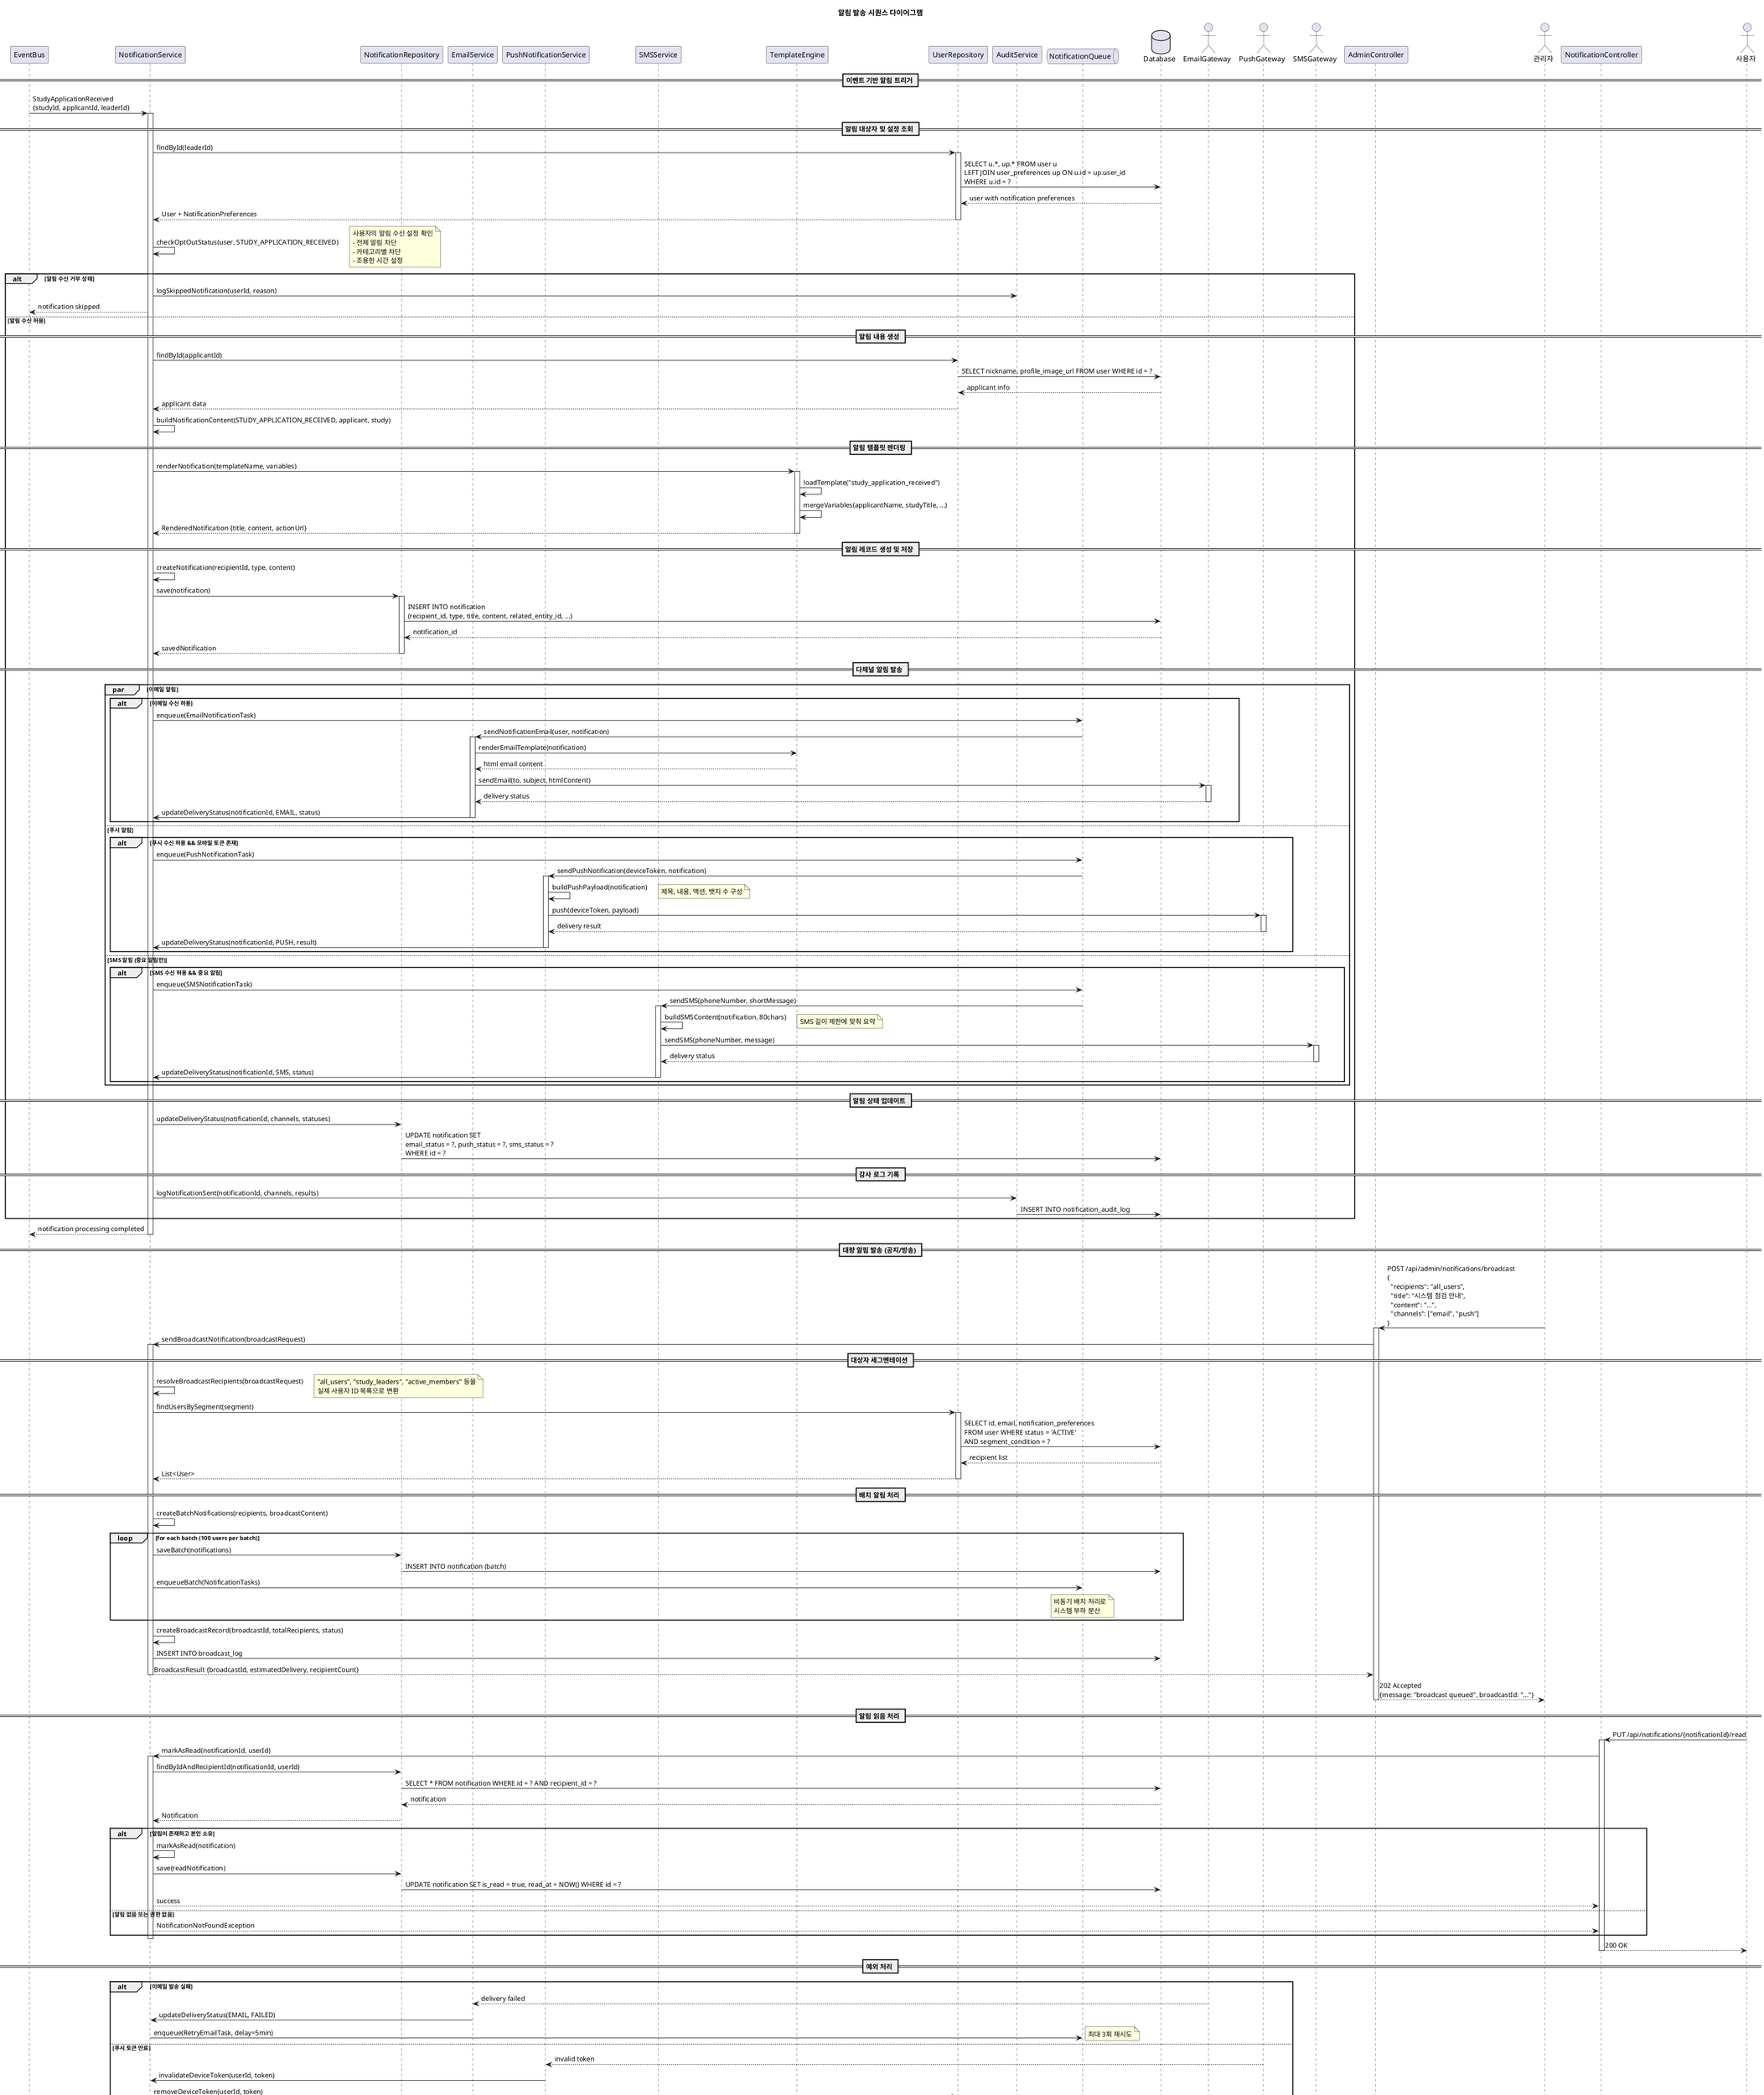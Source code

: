 @startuml
title 알림 발송 시퀀스 다이어그램

participant "EventBus" as EventBus
participant "NotificationService" as NotifyService
participant "NotificationRepository" as NotifyRepo
participant "EmailService" as EmailService
participant "PushNotificationService" as PushService
participant "SMSService" as SMSService
participant "TemplateEngine" as Template
participant "UserRepository" as UserRepo
participant "AuditService" as AuditService
queue "NotificationQueue" as Queue
database "Database" as DB
actor "EmailGateway" as EmailGW
actor "PushGateway" as PushGW
actor "SMSGateway" as SMSGW

== 이벤트 기반 알림 트리거 ==
EventBus -> NotifyService: StudyApplicationReceived\n{studyId, applicantId, leaderId}
activate NotifyService

== 알림 대상자 및 설정 조회 ==
NotifyService -> UserRepo: findById(leaderId)
activate UserRepo
UserRepo -> DB: SELECT u.*, up.* FROM user u\nLEFT JOIN user_preferences up ON u.id = up.user_id\nWHERE u.id = ?
DB --> UserRepo: user with notification preferences
UserRepo --> NotifyService: User + NotificationPreferences
deactivate UserRepo

NotifyService -> NotifyService: checkOptOutStatus(user, STUDY_APPLICATION_RECEIVED)
note right: 사용자의 알림 수신 설정 확인\n- 전체 알림 차단\n- 카테고리별 차단\n- 조용한 시간 설정

alt 알림 수신 거부 상태
    NotifyService -> AuditService: logSkippedNotification(userId, reason)
    NotifyService --> EventBus: notification skipped
else 알림 수신 허용

    == 알림 내용 생성 ==
    NotifyService -> UserRepo: findById(applicantId)
    UserRepo -> DB: SELECT nickname, profile_image_url FROM user WHERE id = ?
    DB --> UserRepo: applicant info
    UserRepo --> NotifyService: applicant data

    NotifyService -> NotifyService: buildNotificationContent(STUDY_APPLICATION_RECEIVED, applicant, study)

    == 알림 템플릿 렌더링 ==
    NotifyService -> Template: renderNotification(templateName, variables)
    activate Template
    Template -> Template: loadTemplate("study_application_received")
    Template -> Template: mergeVariables(applicantName, studyTitle, ...)
    Template --> NotifyService: RenderedNotification {title, content, actionUrl}
    deactivate Template

    == 알림 레코드 생성 및 저장 ==
    NotifyService -> NotifyService: createNotification(recipientId, type, content)

    NotifyService -> NotifyRepo: save(notification)
    activate NotifyRepo
    NotifyRepo -> DB: INSERT INTO notification\n(recipient_id, type, title, content, related_entity_id, ...)
    DB --> NotifyRepo: notification_id
    NotifyRepo --> NotifyService: savedNotification
    deactivate NotifyRepo

    == 다채널 알림 발송 ==
    par 이메일 알림
        alt 이메일 수신 허용
            NotifyService -> Queue: enqueue(EmailNotificationTask)

            Queue -> EmailService: sendNotificationEmail(user, notification)
            activate EmailService

            EmailService -> Template: renderEmailTemplate(notification)
            Template --> EmailService: html email content

            EmailService -> EmailGW: sendEmail(to, subject, htmlContent)
            activate EmailGW
            EmailGW --> EmailService: delivery status
            deactivate EmailGW

            EmailService -> NotifyService: updateDeliveryStatus(notificationId, EMAIL, status)
            deactivate EmailService
        end
    else 푸시 알림
        alt 푸시 수신 허용 && 모바일 토큰 존재
            NotifyService -> Queue: enqueue(PushNotificationTask)

            Queue -> PushService: sendPushNotification(deviceToken, notification)
            activate PushService

            PushService -> PushService: buildPushPayload(notification)
            note right: 제목, 내용, 액션, 뱃지 수 구성

            PushService -> PushGW: push(deviceToken, payload)
            activate PushGW
            PushGW --> PushService: delivery result
            deactivate PushGW

            PushService -> NotifyService: updateDeliveryStatus(notificationId, PUSH, result)
            deactivate PushService
        end
    else SMS 알림 (중요 알림만)
        alt SMS 수신 허용 && 중요 알림
            NotifyService -> Queue: enqueue(SMSNotificationTask)

            Queue -> SMSService: sendSMS(phoneNumber, shortMessage)
            activate SMSService

            SMSService -> SMSService: buildSMSContent(notification, 80chars)
            note right: SMS 길이 제한에 맞춰 요약

            SMSService -> SMSGW: sendSMS(phoneNumber, message)
            activate SMSGW
            SMSGW --> SMSService: delivery status
            deactivate SMSGW

            SMSService -> NotifyService: updateDeliveryStatus(notificationId, SMS, status)
            deactivate SMSService
        end
    end

    == 알림 상태 업데이트 ==
    NotifyService -> NotifyRepo: updateDeliveryStatus(notificationId, channels, statuses)
    NotifyRepo -> DB: UPDATE notification SET\nemail_status = ?, push_status = ?, sms_status = ?\nWHERE id = ?

    == 감사 로그 기록 ==
    NotifyService -> AuditService: logNotificationSent(notificationId, channels, results)
    AuditService -> DB: INSERT INTO notification_audit_log
end

NotifyService --> EventBus: notification processing completed
deactivate NotifyService

== 대량 알림 발송 (공지/방송) ==
participant "AdminController" as AdminController
actor "관리자" as Admin

Admin -> AdminController: POST /api/admin/notifications/broadcast\n{\n  "recipients": "all_users",\n  "title": "시스템 점검 안내",\n  "content": "...",\n  "channels": ["email", "push"]\n}
activate AdminController

AdminController -> NotifyService: sendBroadcastNotification(broadcastRequest)
activate NotifyService

== 대상자 세그멘테이션 ==
NotifyService -> NotifyService: resolveBroadcastRecipients(broadcastRequest)
note right: "all_users", "study_leaders", "active_members" 등을\n실제 사용자 ID 목록으로 변환

NotifyService -> UserRepo: findUsersBySegment(segment)
activate UserRepo
UserRepo -> DB: SELECT id, email, notification_preferences\nFROM user WHERE status = 'ACTIVE'\nAND segment_condition = ?
DB --> UserRepo: recipient list
UserRepo --> NotifyService: List<User>
deactivate UserRepo

== 배치 알림 처리 ==
NotifyService -> NotifyService: createBatchNotifications(recipients, broadcastContent)

loop for each batch (100 users per batch)
    NotifyService -> NotifyRepo: saveBatch(notifications)
    NotifyRepo -> DB: INSERT INTO notification (batch)

    NotifyService -> Queue: enqueueBatch(NotificationTasks)

    note over Queue: 비동기 배치 처리로\n시스템 부하 분산
end

NotifyService -> NotifyService: createBroadcastRecord(broadcastId, totalRecipients, status)
NotifyService -> DB: INSERT INTO broadcast_log

NotifyService --> AdminController: BroadcastResult {broadcastId, estimatedDelivery, recipientCount}
deactivate NotifyService

AdminController --> Admin: 202 Accepted\n{message: "broadcast queued", broadcastId: "..."}
deactivate AdminController

== 알림 읽음 처리 ==
participant "NotificationController" as NotifyController
actor "사용자" as User

User -> NotifyController: PUT /api/notifications/{notificationId}/read
activate NotifyController

NotifyController -> NotifyService: markAsRead(notificationId, userId)
activate NotifyService

NotifyService -> NotifyRepo: findByIdAndRecipientId(notificationId, userId)
NotifyRepo -> DB: SELECT * FROM notification WHERE id = ? AND recipient_id = ?
DB --> NotifyRepo: notification
NotifyRepo --> NotifyService: Notification

alt 알림이 존재하고 본인 소유
    NotifyService -> NotifyService: markAsRead(notification)
    NotifyService -> NotifyRepo: save(readNotification)
    NotifyRepo -> DB: UPDATE notification SET is_read = true, read_at = NOW() WHERE id = ?

    NotifyService --> NotifyController: success
else 알림 없음 또는 권한 없음
    NotifyService --> NotifyController: NotificationNotFoundException
end

deactivate NotifyService
NotifyController --> User: 200 OK
deactivate NotifyController

== 예외 처리 ==
alt 이메일 발송 실패
    EmailGW --> EmailService: delivery failed
    EmailService -> NotifyService: updateDeliveryStatus(EMAIL, FAILED)
    NotifyService -> Queue: enqueue(RetryEmailTask, delay=5min)
    note right: 최대 3회 재시도
else 푸시 토큰 만료
    PushGW --> PushService: invalid token
    PushService -> NotifyService: invalidateDeviceToken(userId, token)
    NotifyService -> UserRepo: removeDeviceToken(userId, token)
else 사용자 차단/탈퇴
    NotifyService -> NotifyService: skipNotification(reason="user_blocked")
    NotifyService -> AuditService: logSkippedNotification(userId, reason)
end

@enduml
